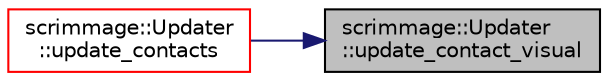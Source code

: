 digraph "scrimmage::Updater::update_contact_visual"
{
 // LATEX_PDF_SIZE
  edge [fontname="Helvetica",fontsize="10",labelfontname="Helvetica",labelfontsize="10"];
  node [fontname="Helvetica",fontsize="10",shape=record];
  rankdir="RL";
  Node1 [label="scrimmage::Updater\l::update_contact_visual",height=0.2,width=0.4,color="black", fillcolor="grey75", style="filled", fontcolor="black",tooltip=" "];
  Node1 -> Node2 [dir="back",color="midnightblue",fontsize="10",style="solid",fontname="Helvetica"];
  Node2 [label="scrimmage::Updater\l::update_contacts",height=0.2,width=0.4,color="red", fillcolor="white", style="filled",URL="$classscrimmage_1_1Updater.html#ac2a24759fd298cd7b86ee0cb6609101c",tooltip=" "];
}
